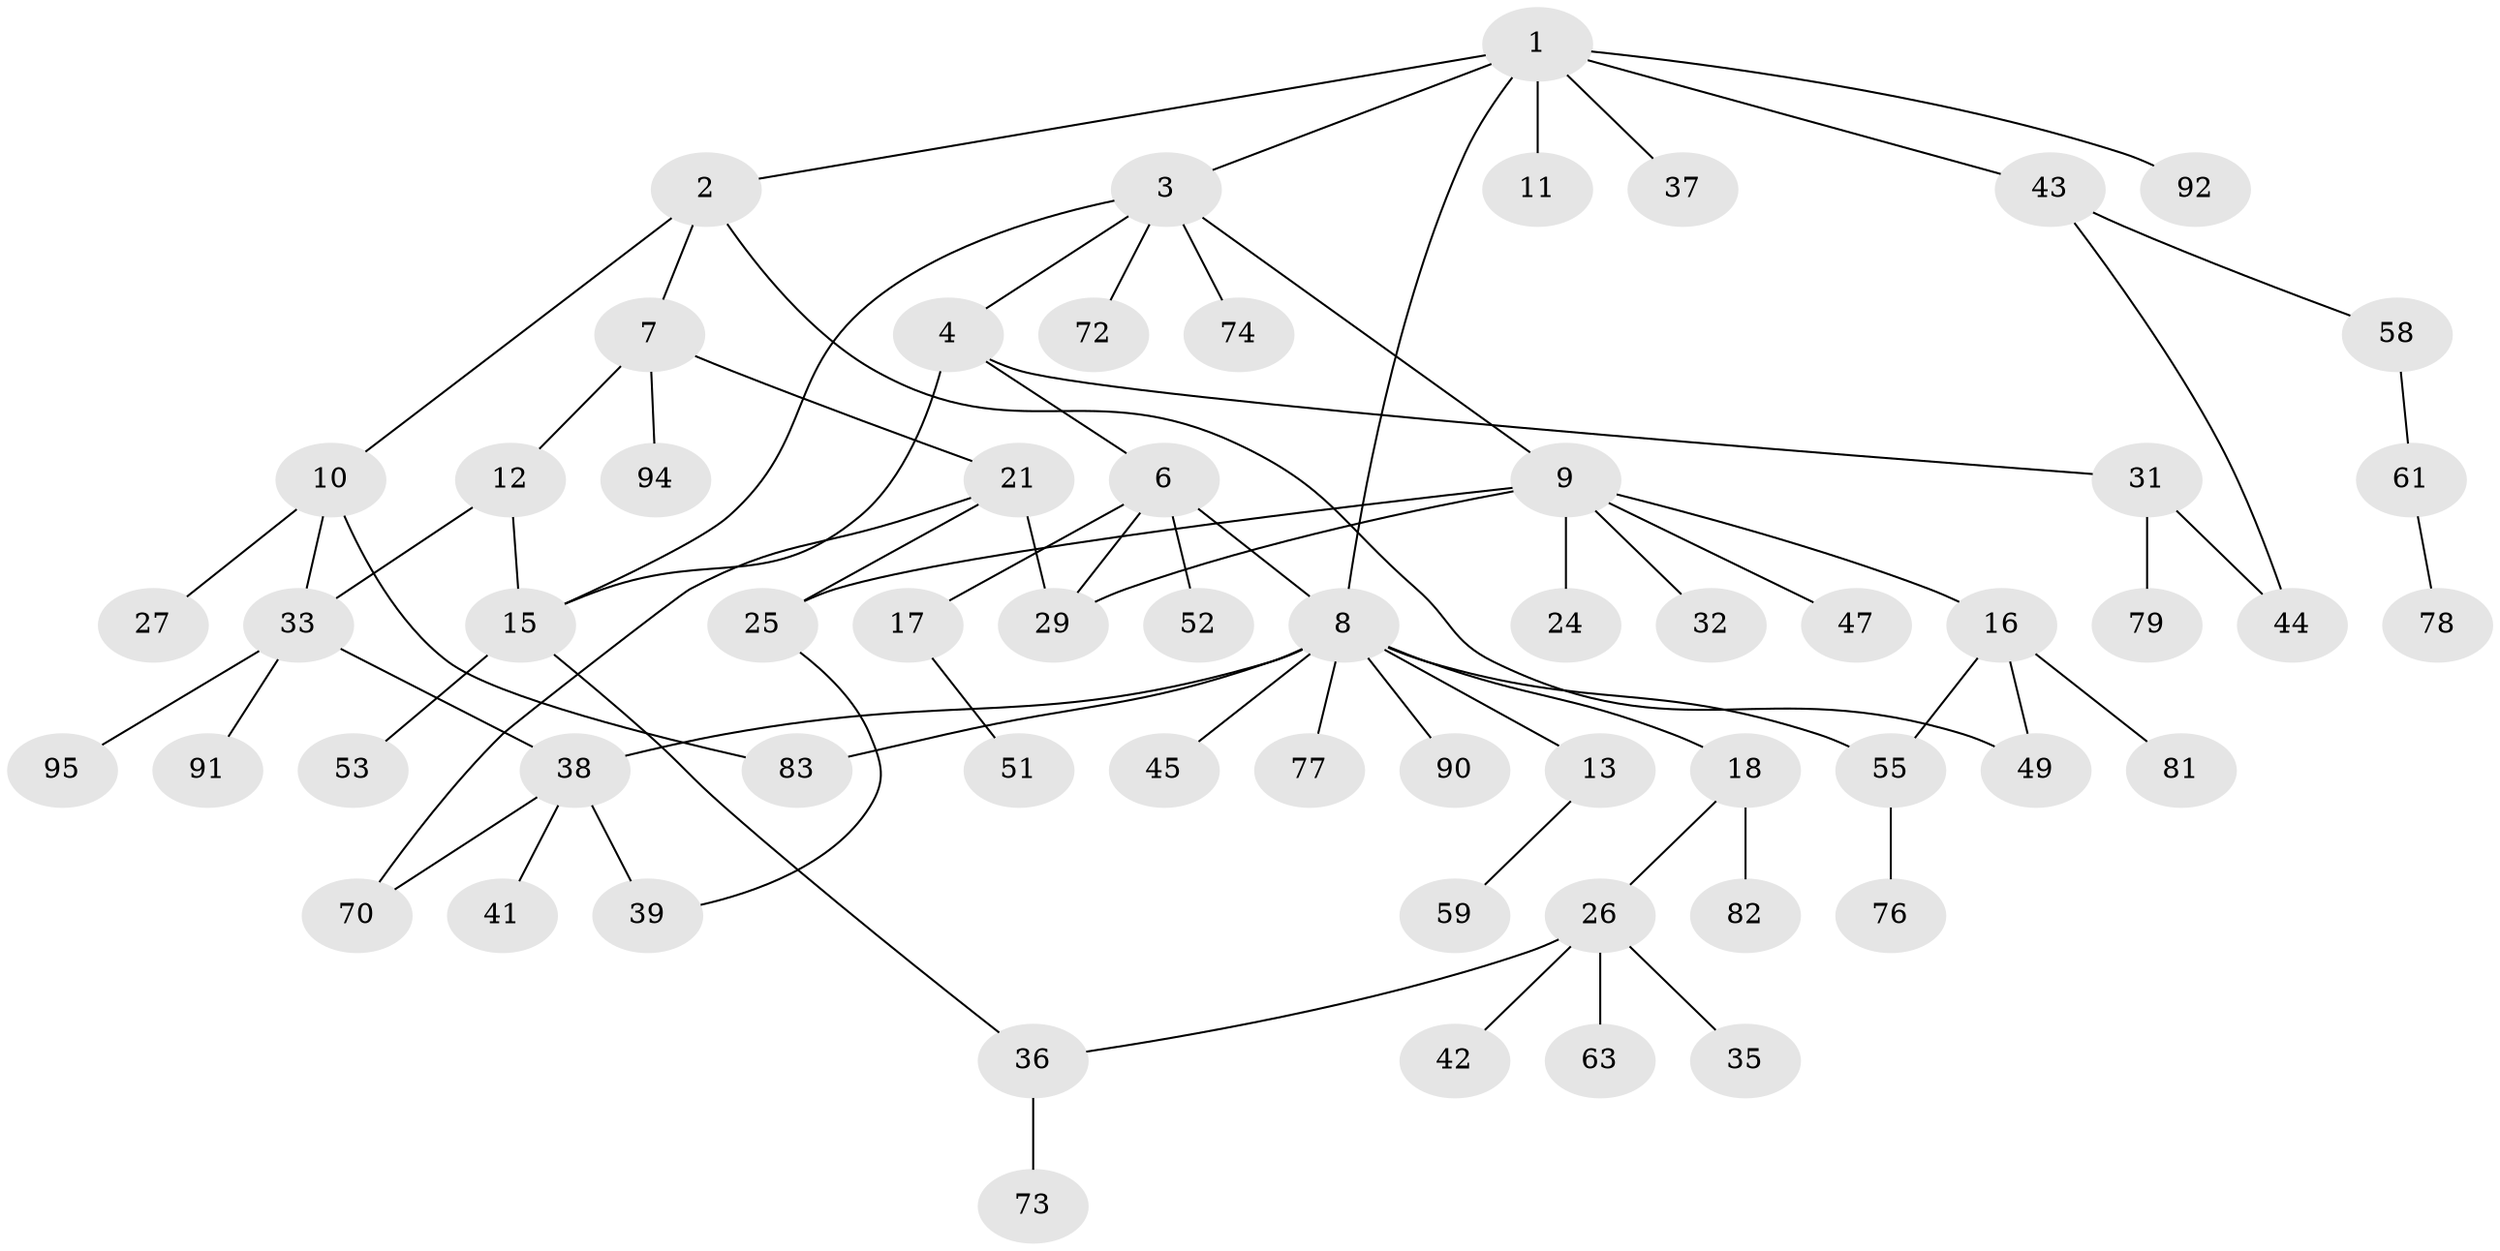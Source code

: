 // Generated by graph-tools (version 1.1) at 2025/51/02/27/25 19:51:36]
// undirected, 61 vertices, 75 edges
graph export_dot {
graph [start="1"]
  node [color=gray90,style=filled];
  1 [super="+5"];
  2 [super="+22"];
  3 [super="+46"];
  4 [super="+19"];
  6 [super="+14"];
  7 [super="+67"];
  8 [super="+20"];
  9 [super="+28"];
  10 [super="+60"];
  11;
  12 [super="+30"];
  13 [super="+62"];
  15 [super="+50"];
  16 [super="+64"];
  17 [super="+54"];
  18 [super="+75"];
  21 [super="+23"];
  24;
  25 [super="+71"];
  26 [super="+34"];
  27;
  29 [super="+66"];
  31 [super="+69"];
  32;
  33 [super="+40"];
  35;
  36;
  37;
  38 [super="+87"];
  39 [super="+56"];
  41;
  42;
  43 [super="+85"];
  44 [super="+48"];
  45;
  47;
  49 [super="+68"];
  51 [super="+57"];
  52 [super="+80"];
  53;
  55;
  58;
  59;
  61 [super="+65"];
  63;
  70;
  72;
  73 [super="+89"];
  74 [super="+88"];
  76 [super="+93"];
  77;
  78;
  79 [super="+84"];
  81;
  82;
  83 [super="+86"];
  90;
  91;
  92;
  94;
  95;
  1 -- 2;
  1 -- 3;
  1 -- 11;
  1 -- 92;
  1 -- 43;
  1 -- 37;
  1 -- 8;
  2 -- 7;
  2 -- 10;
  2 -- 49;
  3 -- 4;
  3 -- 9;
  3 -- 74;
  3 -- 72;
  3 -- 15;
  4 -- 6;
  4 -- 31;
  4 -- 15;
  6 -- 8;
  6 -- 29;
  6 -- 17;
  6 -- 52;
  7 -- 12;
  7 -- 21;
  7 -- 94;
  8 -- 13;
  8 -- 18;
  8 -- 38;
  8 -- 55;
  8 -- 45;
  8 -- 90;
  8 -- 77;
  8 -- 83;
  9 -- 16;
  9 -- 24;
  9 -- 47;
  9 -- 32;
  9 -- 29;
  9 -- 25;
  10 -- 27;
  10 -- 33;
  10 -- 83;
  12 -- 15;
  12 -- 33;
  13 -- 59;
  15 -- 36;
  15 -- 53;
  16 -- 49;
  16 -- 81;
  16 -- 55;
  17 -- 51;
  18 -- 26;
  18 -- 82;
  21 -- 70;
  21 -- 25;
  21 -- 29;
  25 -- 39;
  26 -- 63;
  26 -- 36;
  26 -- 35;
  26 -- 42;
  31 -- 44;
  31 -- 79;
  33 -- 91;
  33 -- 38;
  33 -- 95;
  36 -- 73;
  38 -- 39;
  38 -- 41;
  38 -- 70;
  43 -- 58;
  43 -- 44;
  55 -- 76;
  58 -- 61;
  61 -- 78;
}
